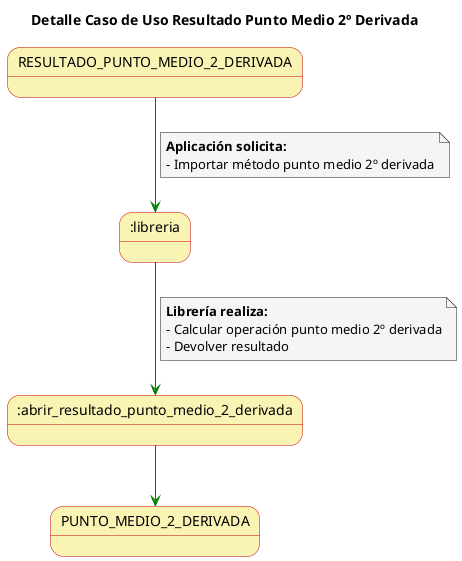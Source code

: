 @startuml

skinparam state {
  BackgroundColor #faf4b4
  BorderColor #c90000
}

skinparam note {
  BackgroundColor #f5f5f5
}

skinparam linetype polyline

title Detalle Caso de Uso Resultado Punto Medio 2º Derivada

RESULTADO_PUNTO_MEDIO_2_DERIVADA-[#green]-> :libreria
note on link
  **Aplicación solicita:**
  - Importar método punto medio 2º derivada
end note

:libreria -[#green]-> :abrir_resultado_punto_medio_2_derivada
note on link
  **Librería realiza:**
  - Calcular operación punto medio 2º derivada
  - Devolver resultado
end note

:abrir_resultado_punto_medio_2_derivada-[#green]-> PUNTO_MEDIO_2_DERIVADA

@enduml